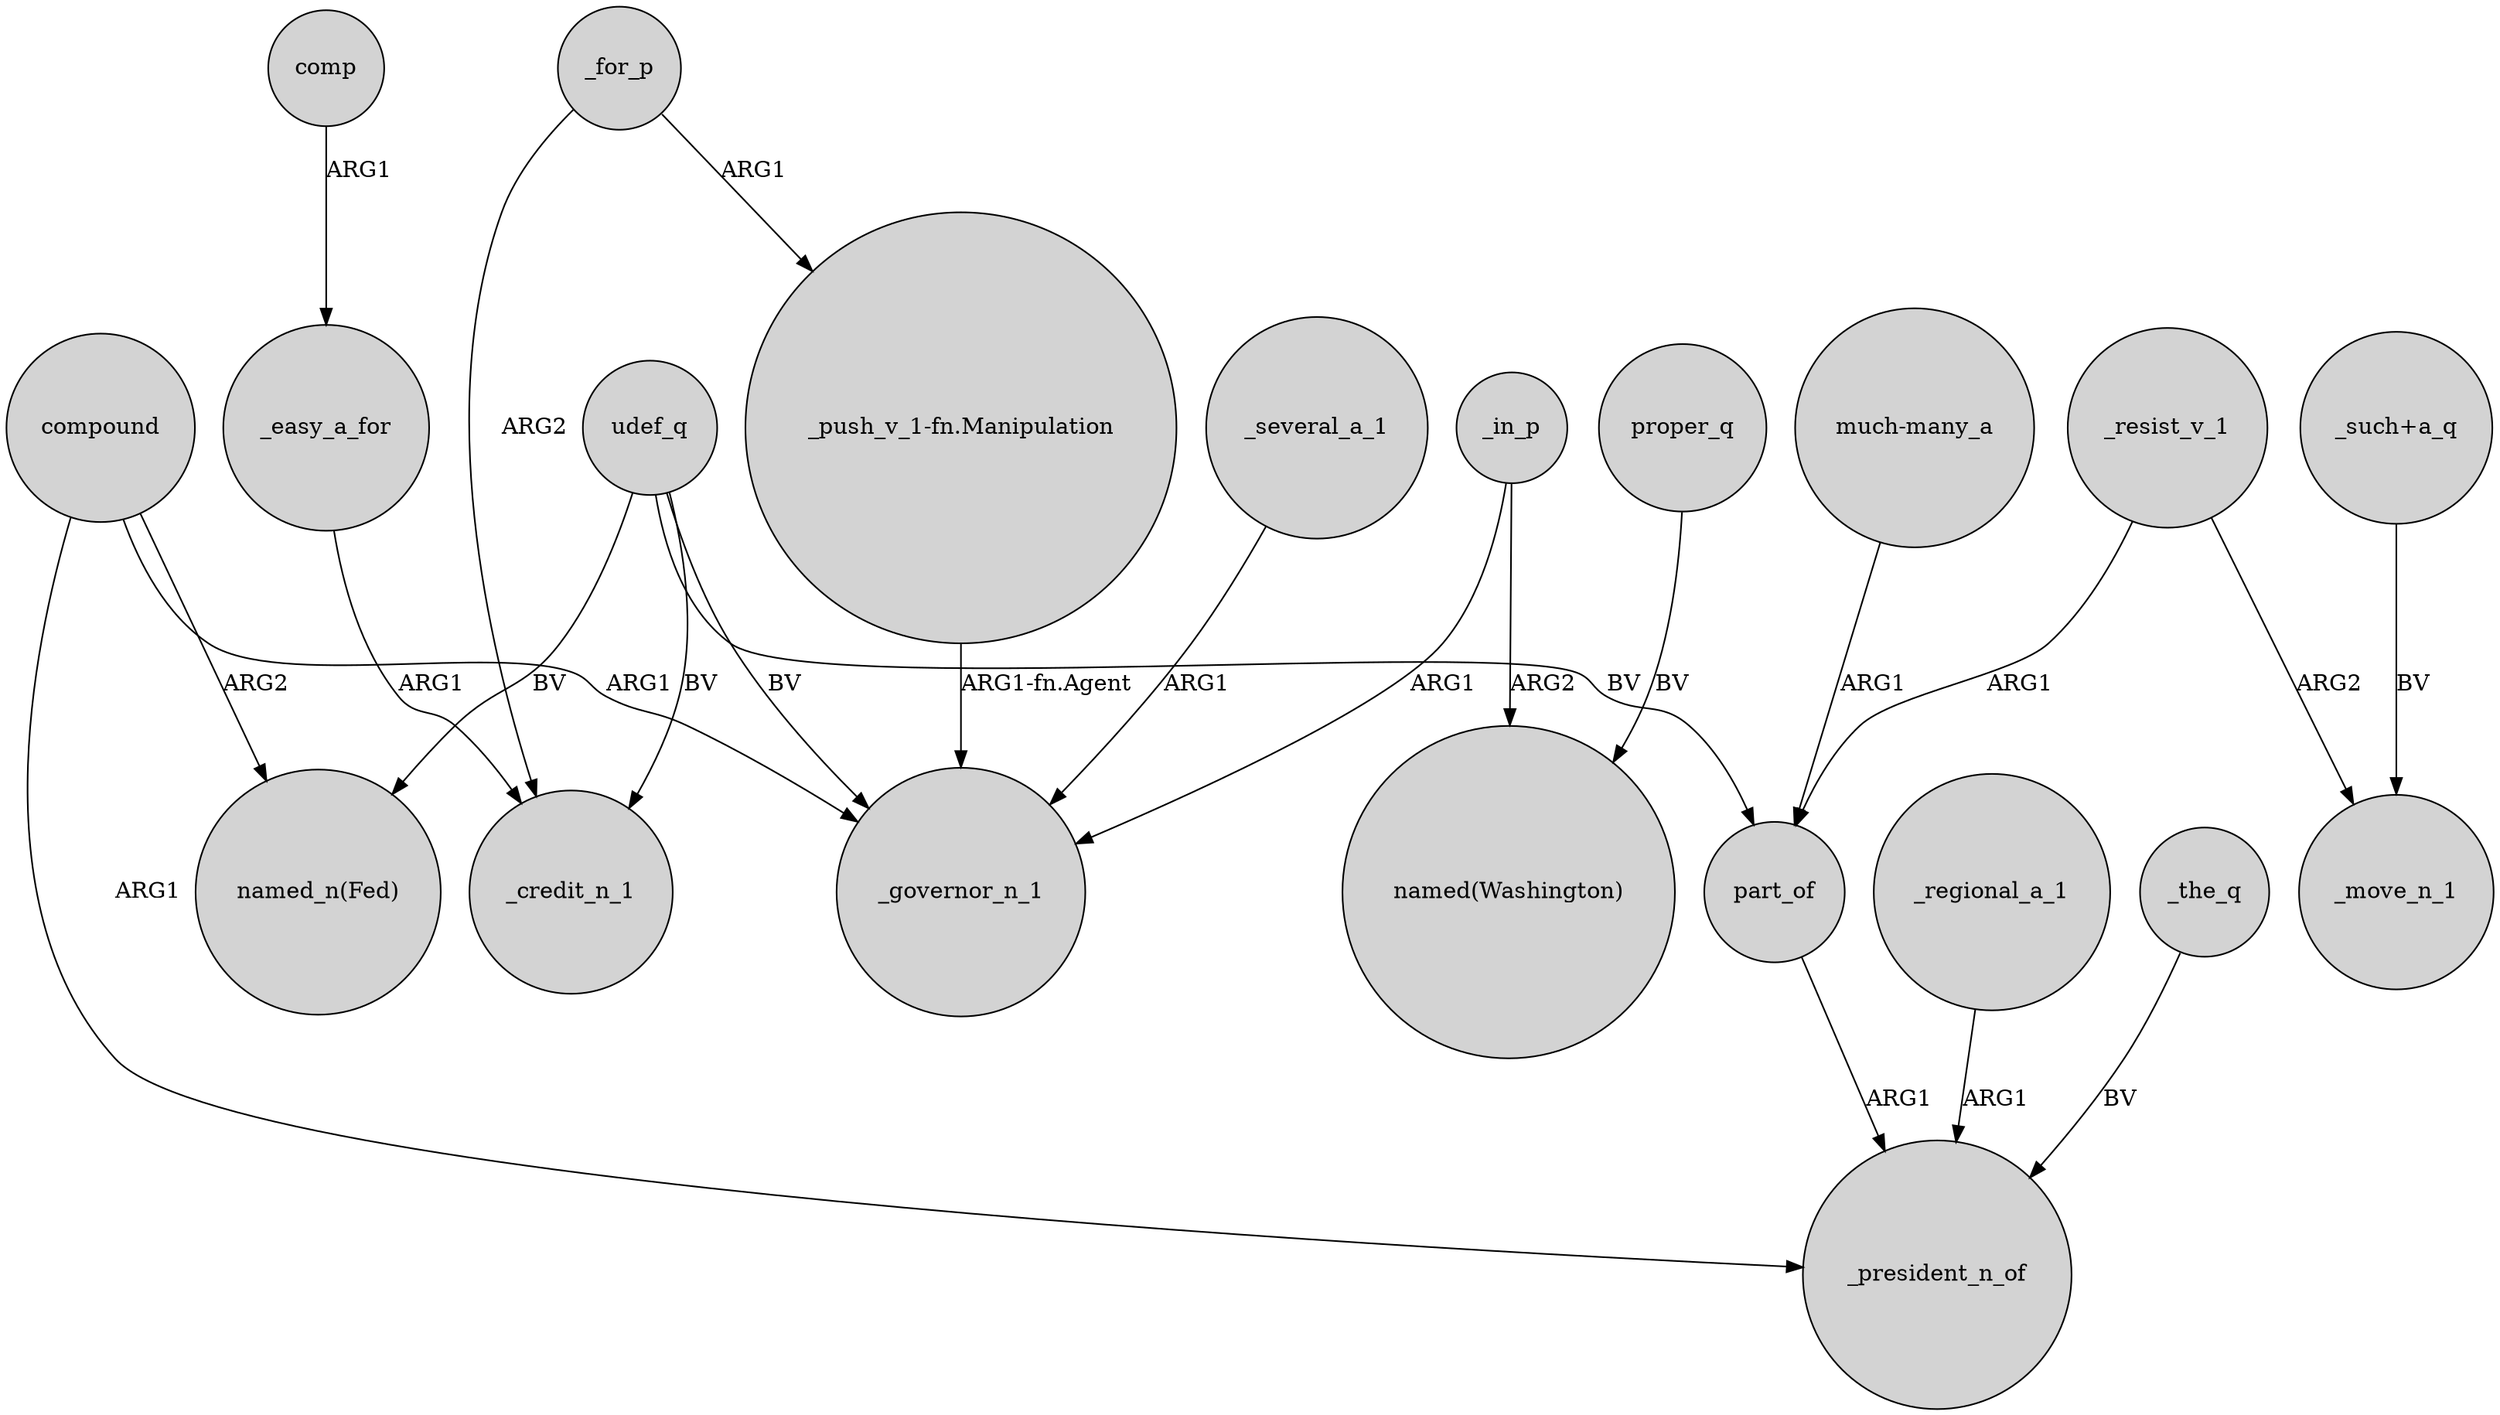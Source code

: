 digraph {
	node [shape=circle style=filled]
	udef_q -> part_of [label=BV]
	udef_q -> _governor_n_1 [label=BV]
	"_push_v_1-fn.Manipulation" -> _governor_n_1 [label="ARG1-fn.Agent"]
	udef_q -> _credit_n_1 [label=BV]
	"much-many_a" -> part_of [label=ARG1]
	compound -> "named_n(Fed)" [label=ARG2]
	_for_p -> "_push_v_1-fn.Manipulation" [label=ARG1]
	"_such+a_q" -> _move_n_1 [label=BV]
	_several_a_1 -> _governor_n_1 [label=ARG1]
	proper_q -> "named(Washington)" [label=BV]
	_resist_v_1 -> _move_n_1 [label=ARG2]
	_in_p -> _governor_n_1 [label=ARG1]
	compound -> _president_n_of [label=ARG1]
	comp -> _easy_a_for [label=ARG1]
	compound -> _governor_n_1 [label=ARG1]
	part_of -> _president_n_of [label=ARG1]
	_regional_a_1 -> _president_n_of [label=ARG1]
	_for_p -> _credit_n_1 [label=ARG2]
	_the_q -> _president_n_of [label=BV]
	udef_q -> "named_n(Fed)" [label=BV]
	_easy_a_for -> _credit_n_1 [label=ARG1]
	_resist_v_1 -> part_of [label=ARG1]
	_in_p -> "named(Washington)" [label=ARG2]
}
